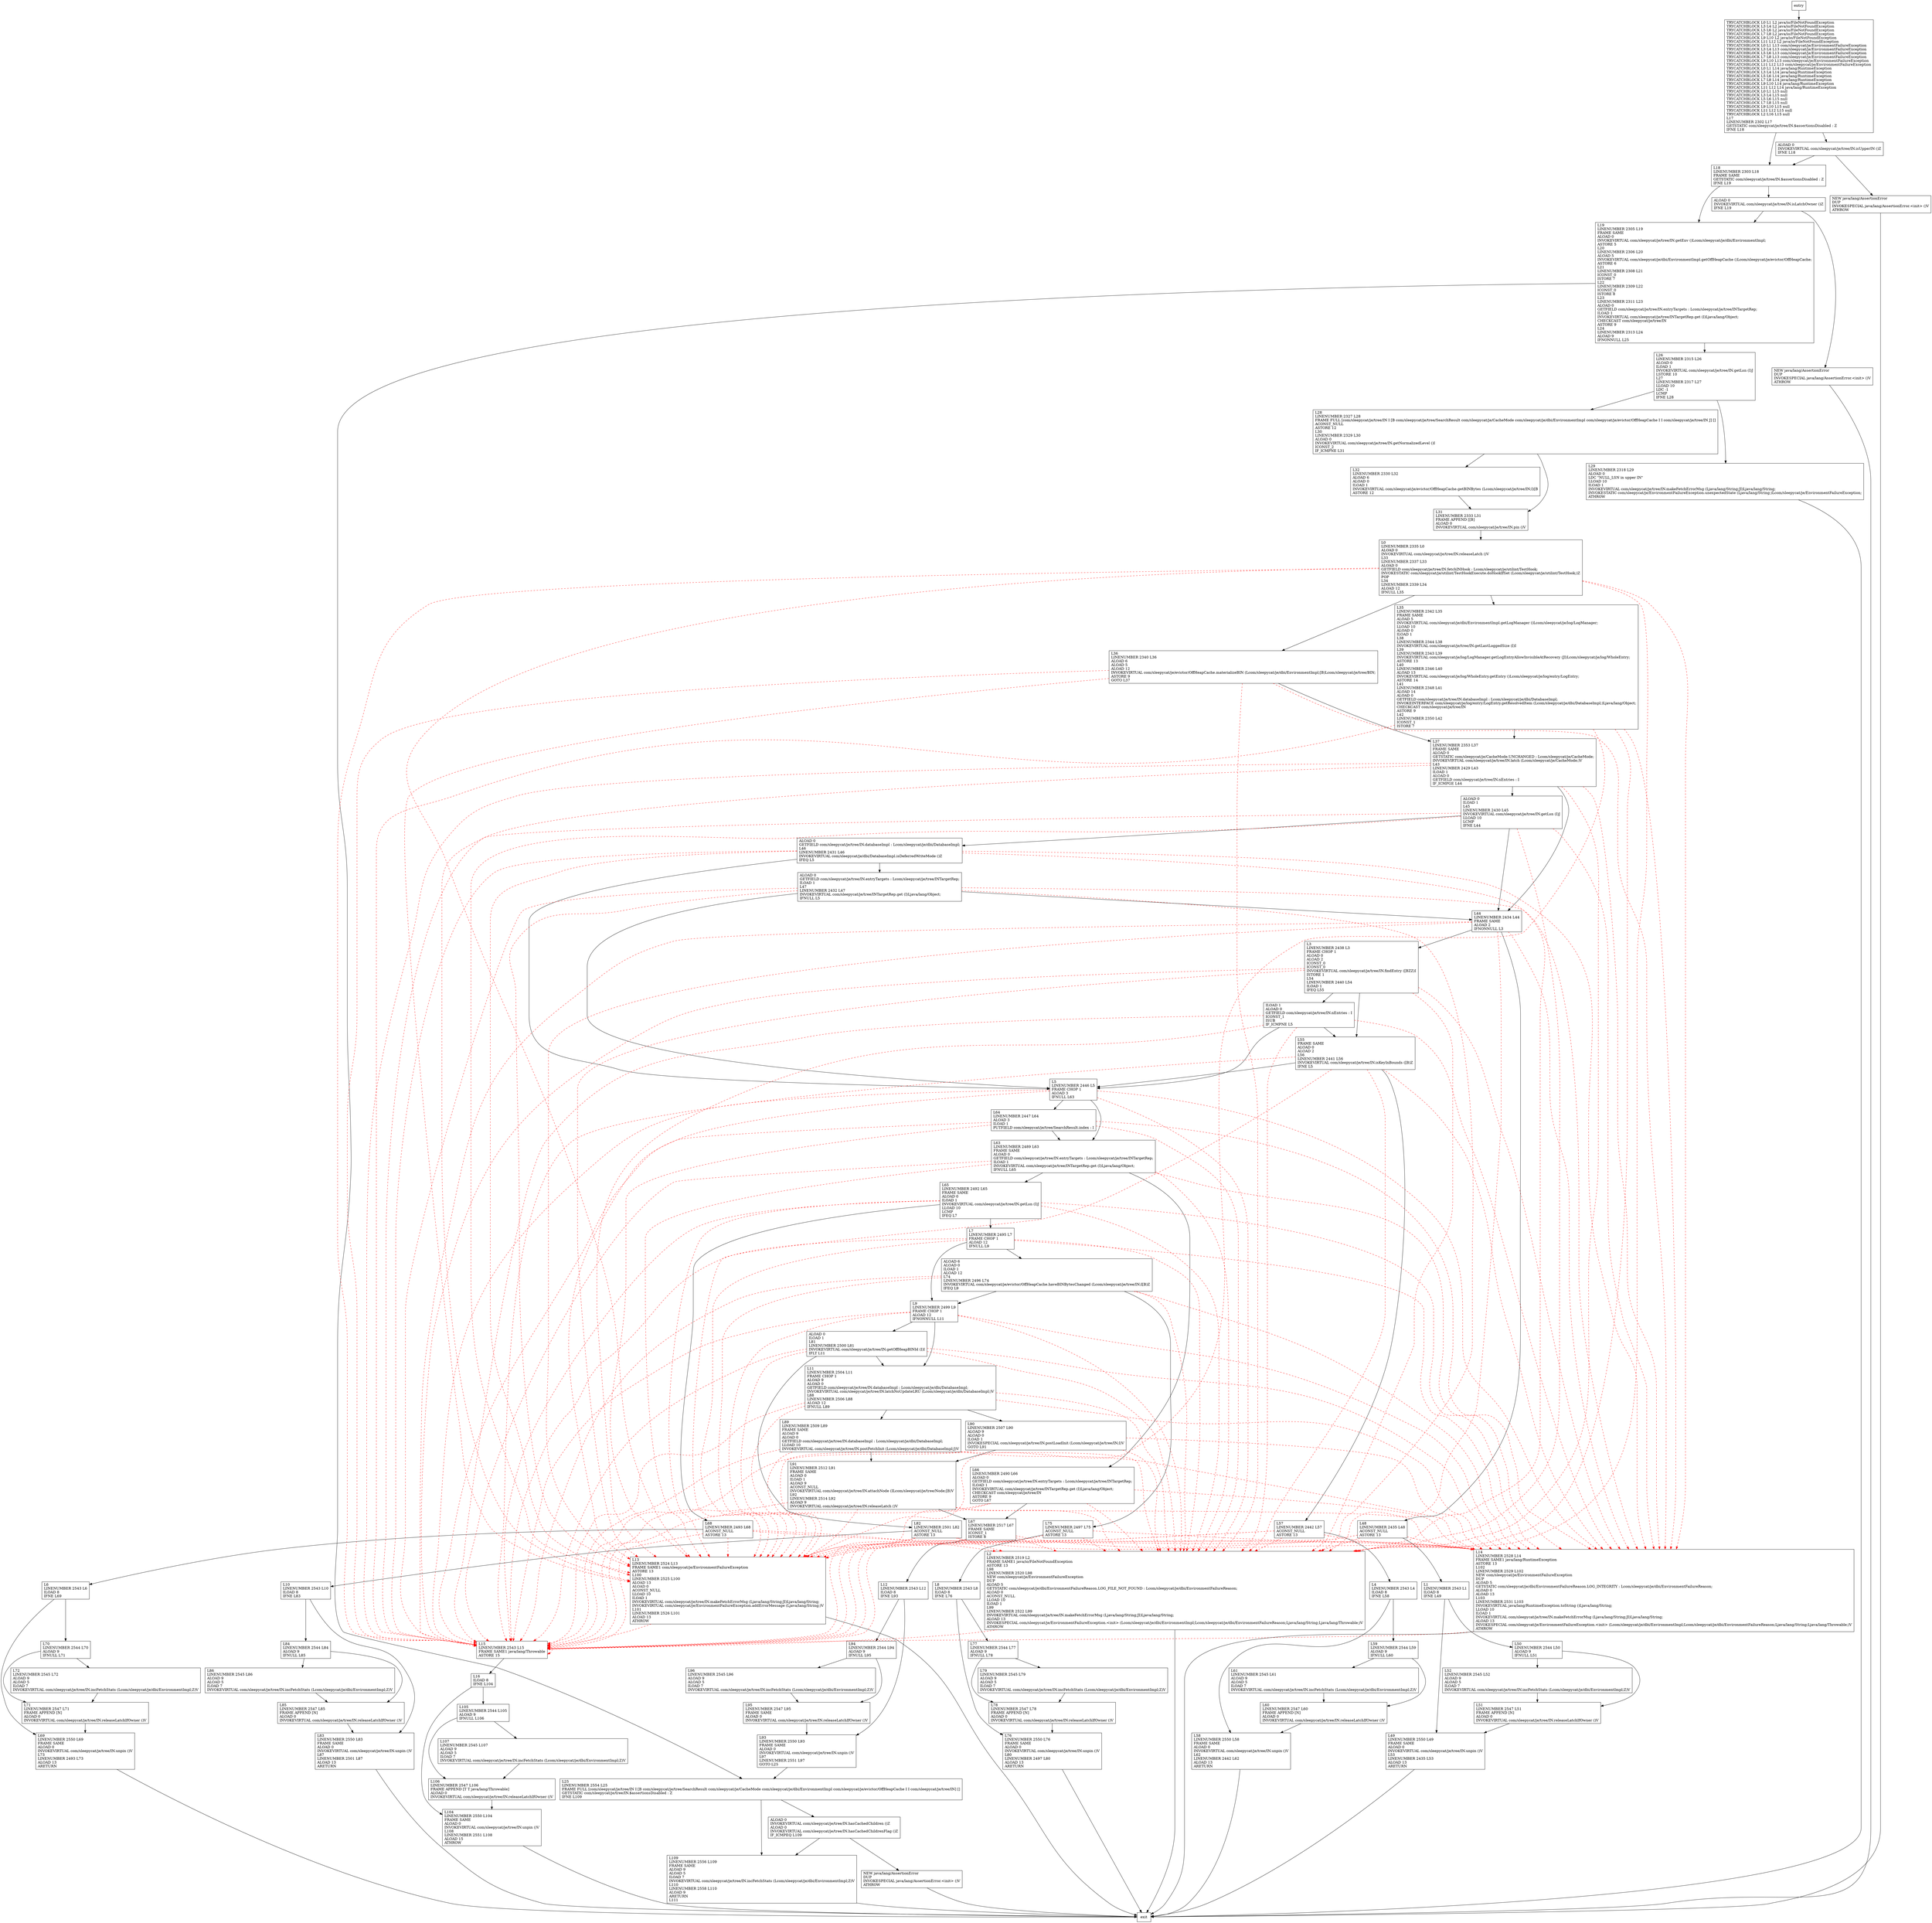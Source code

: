 digraph fetchINWithNoLatch {
node [shape=record];
298750703 [label="ALOAD 0\lINVOKEVIRTUAL com/sleepycat/je/tree/IN.hasCachedChildren ()Z\lALOAD 0\lINVOKEVIRTUAL com/sleepycat/je/tree/IN.hasCachedChildrenFlag ()Z\lIF_ICMPEQ L109\l"];
1449954384 [label="L8\lLINENUMBER 2543 L8\lILOAD 8\lIFNE L76\l"];
1151163405 [label="L90\lLINENUMBER 2507 L90\lALOAD 9\lALOAD 0\lILOAD 1\lINVOKESPECIAL com/sleepycat/je/tree/IN.postLoadInit (Lcom/sleepycat/je/tree/IN;I)V\lGOTO L91\l"];
680102732 [label="NEW java/lang/AssertionError\lDUP\lINVOKESPECIAL java/lang/AssertionError.\<init\> ()V\lATHROW\l"];
310913859 [label="L26\lLINENUMBER 2315 L26\lALOAD 0\lILOAD 1\lINVOKEVIRTUAL com/sleepycat/je/tree/IN.getLsn (I)J\lLSTORE 10\lL27\lLINENUMBER 2317 L27\lLLOAD 10\lLDC -1\lLCMP\lIFNE L28\l"];
1970947177 [label="L19\lLINENUMBER 2305 L19\lFRAME SAME\lALOAD 0\lINVOKEVIRTUAL com/sleepycat/je/tree/IN.getEnv ()Lcom/sleepycat/je/dbi/EnvironmentImpl;\lASTORE 5\lL20\lLINENUMBER 2306 L20\lALOAD 5\lINVOKEVIRTUAL com/sleepycat/je/dbi/EnvironmentImpl.getOffHeapCache ()Lcom/sleepycat/je/evictor/OffHeapCache;\lASTORE 6\lL21\lLINENUMBER 2308 L21\lICONST_0\lISTORE 7\lL22\lLINENUMBER 2309 L22\lICONST_0\lISTORE 8\lL23\lLINENUMBER 2311 L23\lALOAD 0\lGETFIELD com/sleepycat/je/tree/IN.entryTargets : Lcom/sleepycat/je/tree/INTargetRep;\lILOAD 1\lINVOKEVIRTUAL com/sleepycat/je/tree/INTargetRep.get (I)Ljava/lang/Object;\lCHECKCAST com/sleepycat/je/tree/IN\lASTORE 9\lL24\lLINENUMBER 2313 L24\lALOAD 9\lIFNONNULL L25\l"];
272582732 [label="L66\lLINENUMBER 2490 L66\lALOAD 0\lGETFIELD com/sleepycat/je/tree/IN.entryTargets : Lcom/sleepycat/je/tree/INTargetRep;\lILOAD 1\lINVOKEVIRTUAL com/sleepycat/je/tree/INTargetRep.get (I)Ljava/lang/Object;\lCHECKCAST com/sleepycat/je/tree/IN\lASTORE 9\lGOTO L67\l"];
863261711 [label="L104\lLINENUMBER 2550 L104\lFRAME SAME\lALOAD 0\lINVOKEVIRTUAL com/sleepycat/je/tree/IN.unpin ()V\lL108\lLINENUMBER 2551 L108\lALOAD 15\lATHROW\l"];
233436115 [label="L29\lLINENUMBER 2318 L29\lALOAD 0\lLDC \"NULL_LSN in upper IN\"\lLLOAD 10\lILOAD 1\lINVOKEVIRTUAL com/sleepycat/je/tree/IN.makeFetchErrorMsg (Ljava/lang/String;JI)Ljava/lang/String;\lINVOKESTATIC com/sleepycat/je/EnvironmentFailureException.unexpectedState (Ljava/lang/String;)Lcom/sleepycat/je/EnvironmentFailureException;\lATHROW\l"];
2029190276 [label="L3\lLINENUMBER 2438 L3\lFRAME CHOP 1\lALOAD 0\lALOAD 2\lICONST_0\lICONST_0\lINVOKEVIRTUAL com/sleepycat/je/tree/IN.findEntry ([BZZ)I\lISTORE 1\lL54\lLINENUMBER 2440 L54\lILOAD 1\lIFEQ L55\l"];
1313119114 [label="L12\lLINENUMBER 2543 L12\lILOAD 8\lIFNE L93\l"];
520366912 [label="L2\lLINENUMBER 2519 L2\lFRAME SAME1 java/io/FileNotFoundException\lASTORE 13\lL98\lLINENUMBER 2520 L98\lNEW com/sleepycat/je/EnvironmentFailureException\lDUP\lALOAD 5\lGETSTATIC com/sleepycat/je/dbi/EnvironmentFailureReason.LOG_FILE_NOT_FOUND : Lcom/sleepycat/je/dbi/EnvironmentFailureReason;\lALOAD 0\lACONST_NULL\lLLOAD 10\lILOAD 1\lL99\lLINENUMBER 2522 L99\lINVOKEVIRTUAL com/sleepycat/je/tree/IN.makeFetchErrorMsg (Ljava/lang/String;JI)Ljava/lang/String;\lALOAD 13\lINVOKESPECIAL com/sleepycat/je/EnvironmentFailureException.\<init\> (Lcom/sleepycat/je/dbi/EnvironmentImpl;Lcom/sleepycat/je/dbi/EnvironmentFailureReason;Ljava/lang/String;Ljava/lang/Throwable;)V\lATHROW\l"];
44409490 [label="ALOAD 0\lGETFIELD com/sleepycat/je/tree/IN.databaseImpl : Lcom/sleepycat/je/dbi/DatabaseImpl;\lL46\lLINENUMBER 2431 L46\lINVOKEVIRTUAL com/sleepycat/je/dbi/DatabaseImpl.isDeferredWriteMode ()Z\lIFEQ L5\l"];
830135665 [label="TRYCATCHBLOCK L0 L1 L2 java/io/FileNotFoundException\lTRYCATCHBLOCK L3 L4 L2 java/io/FileNotFoundException\lTRYCATCHBLOCK L5 L6 L2 java/io/FileNotFoundException\lTRYCATCHBLOCK L7 L8 L2 java/io/FileNotFoundException\lTRYCATCHBLOCK L9 L10 L2 java/io/FileNotFoundException\lTRYCATCHBLOCK L11 L12 L2 java/io/FileNotFoundException\lTRYCATCHBLOCK L0 L1 L13 com/sleepycat/je/EnvironmentFailureException\lTRYCATCHBLOCK L3 L4 L13 com/sleepycat/je/EnvironmentFailureException\lTRYCATCHBLOCK L5 L6 L13 com/sleepycat/je/EnvironmentFailureException\lTRYCATCHBLOCK L7 L8 L13 com/sleepycat/je/EnvironmentFailureException\lTRYCATCHBLOCK L9 L10 L13 com/sleepycat/je/EnvironmentFailureException\lTRYCATCHBLOCK L11 L12 L13 com/sleepycat/je/EnvironmentFailureException\lTRYCATCHBLOCK L0 L1 L14 java/lang/RuntimeException\lTRYCATCHBLOCK L3 L4 L14 java/lang/RuntimeException\lTRYCATCHBLOCK L5 L6 L14 java/lang/RuntimeException\lTRYCATCHBLOCK L7 L8 L14 java/lang/RuntimeException\lTRYCATCHBLOCK L9 L10 L14 java/lang/RuntimeException\lTRYCATCHBLOCK L11 L12 L14 java/lang/RuntimeException\lTRYCATCHBLOCK L0 L1 L15 null\lTRYCATCHBLOCK L3 L4 L15 null\lTRYCATCHBLOCK L5 L6 L15 null\lTRYCATCHBLOCK L7 L8 L15 null\lTRYCATCHBLOCK L9 L10 L15 null\lTRYCATCHBLOCK L11 L12 L15 null\lTRYCATCHBLOCK L2 L16 L15 null\lL17\lLINENUMBER 2302 L17\lGETSTATIC com/sleepycat/je/tree/IN.$assertionsDisabled : Z\lIFNE L18\l"];
2089915432 [label="L52\lLINENUMBER 2545 L52\lALOAD 9\lALOAD 5\lILOAD 7\lINVOKEVIRTUAL com/sleepycat/je/tree/IN.incFetchStats (Lcom/sleepycat/je/dbi/EnvironmentImpl;Z)V\l"];
1398561377 [label="L69\lLINENUMBER 2550 L69\lFRAME SAME\lALOAD 0\lINVOKEVIRTUAL com/sleepycat/je/tree/IN.unpin ()V\lL73\lLINENUMBER 2493 L73\lALOAD 13\lARETURN\l"];
1445137275 [label="L31\lLINENUMBER 2333 L31\lFRAME APPEND [[B]\lALOAD 0\lINVOKEVIRTUAL com/sleepycat/je/tree/IN.pin ()V\l"];
438784444 [label="L36\lLINENUMBER 2340 L36\lALOAD 6\lALOAD 5\lALOAD 12\lINVOKEVIRTUAL com/sleepycat/je/evictor/OffHeapCache.materializeBIN (Lcom/sleepycat/je/dbi/EnvironmentImpl;[B)Lcom/sleepycat/je/tree/BIN;\lASTORE 9\lGOTO L37\l"];
443039287 [label="L58\lLINENUMBER 2550 L58\lFRAME SAME\lALOAD 0\lINVOKEVIRTUAL com/sleepycat/je/tree/IN.unpin ()V\lL62\lLINENUMBER 2442 L62\lALOAD 13\lARETURN\l"];
1756766693 [label="L51\lLINENUMBER 2547 L51\lFRAME APPEND [N]\lALOAD 0\lINVOKEVIRTUAL com/sleepycat/je/tree/IN.releaseLatchIfOwner ()V\l"];
1992232243 [label="NEW java/lang/AssertionError\lDUP\lINVOKESPECIAL java/lang/AssertionError.\<init\> ()V\lATHROW\l"];
987449712 [label="L64\lLINENUMBER 2447 L64\lALOAD 3\lILOAD 1\lPUTFIELD com/sleepycat/je/tree/SearchResult.index : I\l"];
445183168 [label="L16\lILOAD 8\lIFNE L104\l"];
116749878 [label="ALOAD 0\lILOAD 1\lL45\lLINENUMBER 2430 L45\lINVOKEVIRTUAL com/sleepycat/je/tree/IN.getLsn (I)J\lLLOAD 10\lLCMP\lIFNE L44\l"];
2001411164 [label="L93\lLINENUMBER 2550 L93\lFRAME SAME\lALOAD 0\lINVOKEVIRTUAL com/sleepycat/je/tree/IN.unpin ()V\lL97\lLINENUMBER 2551 L97\lGOTO L25\l"];
1353732318 [label="L32\lLINENUMBER 2330 L32\lALOAD 6\lALOAD 0\lILOAD 1\lINVOKEVIRTUAL com/sleepycat/je/evictor/OffHeapCache.getBINBytes (Lcom/sleepycat/je/tree/IN;I)[B\lASTORE 12\l"];
1133020842 [label="L57\lLINENUMBER 2442 L57\lACONST_NULL\lASTORE 13\l"];
1003468688 [label="L68\lLINENUMBER 2493 L68\lACONST_NULL\lASTORE 13\l"];
1953580474 [label="L61\lLINENUMBER 2545 L61\lALOAD 9\lALOAD 5\lILOAD 7\lINVOKEVIRTUAL com/sleepycat/je/tree/IN.incFetchStats (Lcom/sleepycat/je/dbi/EnvironmentImpl;Z)V\l"];
603984742 [label="L96\lLINENUMBER 2545 L96\lALOAD 9\lALOAD 5\lILOAD 7\lINVOKEVIRTUAL com/sleepycat/je/tree/IN.incFetchStats (Lcom/sleepycat/je/dbi/EnvironmentImpl;Z)V\l"];
390851108 [label="L107\lLINENUMBER 2545 L107\lALOAD 9\lALOAD 5\lILOAD 7\lINVOKEVIRTUAL com/sleepycat/je/tree/IN.incFetchStats (Lcom/sleepycat/je/dbi/EnvironmentImpl;Z)V\l"];
2012037313 [label="L71\lLINENUMBER 2547 L71\lFRAME APPEND [N]\lALOAD 0\lINVOKEVIRTUAL com/sleepycat/je/tree/IN.releaseLatchIfOwner ()V\l"];
574372948 [label="ALOAD 0\lILOAD 1\lL81\lLINENUMBER 2500 L81\lINVOKEVIRTUAL com/sleepycat/je/tree/IN.getOffHeapBINId (I)I\lIFLT L11\l"];
1746922093 [label="L7\lLINENUMBER 2495 L7\lFRAME CHOP 1\lALOAD 12\lIFNULL L9\l"];
1777925646 [label="L83\lLINENUMBER 2550 L83\lFRAME SAME\lALOAD 0\lINVOKEVIRTUAL com/sleepycat/je/tree/IN.unpin ()V\lL87\lLINENUMBER 2501 L87\lALOAD 13\lARETURN\l"];
1387885399 [label="ILOAD 1\lALOAD 0\lGETFIELD com/sleepycat/je/tree/IN.nEntries : I\lICONST_1\lISUB\lIF_ICMPNE L5\l"];
963967793 [label="L13\lLINENUMBER 2524 L13\lFRAME SAME1 com/sleepycat/je/EnvironmentFailureException\lASTORE 13\lL100\lLINENUMBER 2525 L100\lALOAD 13\lALOAD 0\lACONST_NULL\lLLOAD 10\lILOAD 1\lINVOKEVIRTUAL com/sleepycat/je/tree/IN.makeFetchErrorMsg (Ljava/lang/String;JI)Ljava/lang/String;\lINVOKEVIRTUAL com/sleepycat/je/EnvironmentFailureException.addErrorMessage (Ljava/lang/String;)V\lL101\lLINENUMBER 2526 L101\lALOAD 13\lATHROW\l"];
1494769222 [label="L94\lLINENUMBER 2544 L94\lALOAD 9\lIFNULL L95\l"];
1495023672 [label="NEW java/lang/AssertionError\lDUP\lINVOKESPECIAL java/lang/AssertionError.\<init\> ()V\lATHROW\l"];
200449341 [label="L76\lLINENUMBER 2550 L76\lFRAME SAME\lALOAD 0\lINVOKEVIRTUAL com/sleepycat/je/tree/IN.unpin ()V\lL80\lLINENUMBER 2497 L80\lALOAD 13\lARETURN\l"];
485622321 [label="L105\lLINENUMBER 2544 L105\lALOAD 9\lIFNULL L106\l"];
644057822 [label="L49\lLINENUMBER 2550 L49\lFRAME SAME\lALOAD 0\lINVOKEVIRTUAL com/sleepycat/je/tree/IN.unpin ()V\lL53\lLINENUMBER 2435 L53\lALOAD 13\lARETURN\l"];
174599950 [label="L79\lLINENUMBER 2545 L79\lALOAD 9\lALOAD 5\lILOAD 7\lINVOKEVIRTUAL com/sleepycat/je/tree/IN.incFetchStats (Lcom/sleepycat/je/dbi/EnvironmentImpl;Z)V\l"];
1530918222 [label="L67\lLINENUMBER 2517 L67\lFRAME SAME\lICONST_1\lISTORE 8\l"];
896957559 [label="L25\lLINENUMBER 2554 L25\lFRAME FULL [com/sleepycat/je/tree/IN I [B com/sleepycat/je/tree/SearchResult com/sleepycat/je/CacheMode com/sleepycat/je/dbi/EnvironmentImpl com/sleepycat/je/evictor/OffHeapCache I I com/sleepycat/je/tree/IN] []\lGETSTATIC com/sleepycat/je/tree/IN.$assertionsDisabled : Z\lIFNE L109\l"];
844880268 [label="L1\lLINENUMBER 2543 L1\lILOAD 8\lIFNE L49\l"];
1805866450 [label="L10\lLINENUMBER 2543 L10\lILOAD 8\lIFNE L83\l"];
2056208906 [label="L77\lLINENUMBER 2544 L77\lALOAD 9\lIFNULL L78\l"];
1790691290 [label="L85\lLINENUMBER 2547 L85\lFRAME APPEND [N]\lALOAD 0\lINVOKEVIRTUAL com/sleepycat/je/tree/IN.releaseLatchIfOwner ()V\l"];
1418994084 [label="ALOAD 0\lGETFIELD com/sleepycat/je/tree/IN.entryTargets : Lcom/sleepycat/je/tree/INTargetRep;\lILOAD 1\lL47\lLINENUMBER 2432 L47\lINVOKEVIRTUAL com/sleepycat/je/tree/INTargetRep.get (I)Ljava/lang/Object;\lIFNULL L5\l"];
1373173133 [label="L70\lLINENUMBER 2544 L70\lALOAD 9\lIFNULL L71\l"];
684859060 [label="ALOAD 0\lINVOKEVIRTUAL com/sleepycat/je/tree/IN.isLatchOwner ()Z\lIFNE L19\l"];
2096666185 [label="L11\lLINENUMBER 2504 L11\lFRAME CHOP 1\lALOAD 9\lALOAD 0\lGETFIELD com/sleepycat/je/tree/IN.databaseImpl : Lcom/sleepycat/je/dbi/DatabaseImpl;\lINVOKEVIRTUAL com/sleepycat/je/tree/IN.latchNoUpdateLRU (Lcom/sleepycat/je/dbi/DatabaseImpl;)V\lL88\lLINENUMBER 2506 L88\lALOAD 12\lIFNULL L89\l"];
1910218533 [label="L0\lLINENUMBER 2335 L0\lALOAD 0\lINVOKEVIRTUAL com/sleepycat/je/tree/IN.releaseLatch ()V\lL33\lLINENUMBER 2337 L33\lALOAD 0\lGETFIELD com/sleepycat/je/tree/IN.fetchINHook : Lcom/sleepycat/je/utilint/TestHook;\lINVOKESTATIC com/sleepycat/je/utilint/TestHookExecute.doHookIfSet (Lcom/sleepycat/je/utilint/TestHook;)Z\lPOP\lL34\lLINENUMBER 2339 L34\lALOAD 12\lIFNULL L35\l"];
581938634 [label="L44\lLINENUMBER 2434 L44\lFRAME SAME\lALOAD 2\lIFNONNULL L3\l"];
868770863 [label="L55\lFRAME SAME\lALOAD 0\lALOAD 2\lL56\lLINENUMBER 2441 L56\lINVOKEVIRTUAL com/sleepycat/je/tree/IN.isKeyInBounds ([B)Z\lIFNE L5\l"];
370342807 [label="L84\lLINENUMBER 2544 L84\lALOAD 9\lIFNULL L85\l"];
9140957 [label="L109\lLINENUMBER 2556 L109\lFRAME SAME\lALOAD 9\lALOAD 5\lILOAD 7\lINVOKEVIRTUAL com/sleepycat/je/tree/IN.incFetchStats (Lcom/sleepycat/je/dbi/EnvironmentImpl;Z)V\lL110\lLINENUMBER 2558 L110\lALOAD 9\lARETURN\lL111\l"];
55760358 [label="L59\lLINENUMBER 2544 L59\lALOAD 9\lIFNULL L60\l"];
336993543 [label="L35\lLINENUMBER 2342 L35\lFRAME SAME\lALOAD 5\lINVOKEVIRTUAL com/sleepycat/je/dbi/EnvironmentImpl.getLogManager ()Lcom/sleepycat/je/log/LogManager;\lLLOAD 10\lALOAD 0\lILOAD 1\lL38\lLINENUMBER 2344 L38\lINVOKEVIRTUAL com/sleepycat/je/tree/IN.getLastLoggedSize (I)I\lL39\lLINENUMBER 2343 L39\lINVOKEVIRTUAL com/sleepycat/je/log/LogManager.getLogEntryAllowInvisibleAtRecovery (JI)Lcom/sleepycat/je/log/WholeEntry;\lASTORE 13\lL40\lLINENUMBER 2346 L40\lALOAD 13\lINVOKEVIRTUAL com/sleepycat/je/log/WholeEntry.getEntry ()Lcom/sleepycat/je/log/entry/LogEntry;\lASTORE 14\lL41\lLINENUMBER 2348 L41\lALOAD 14\lALOAD 0\lGETFIELD com/sleepycat/je/tree/IN.databaseImpl : Lcom/sleepycat/je/dbi/DatabaseImpl;\lINVOKEINTERFACE com/sleepycat/je/log/entry/LogEntry.getResolvedItem (Lcom/sleepycat/je/dbi/DatabaseImpl;)Ljava/lang/Object;\lCHECKCAST com/sleepycat/je/tree/IN\lASTORE 9\lL42\lLINENUMBER 2350 L42\lICONST_1\lISTORE 7\l"];
70990291 [label="L18\lLINENUMBER 2303 L18\lFRAME SAME\lGETSTATIC com/sleepycat/je/tree/IN.$assertionsDisabled : Z\lIFNE L19\l"];
216273658 [label="L106\lLINENUMBER 2547 L106\lFRAME APPEND [T T java/lang/Throwable]\lALOAD 0\lINVOKEVIRTUAL com/sleepycat/je/tree/IN.releaseLatchIfOwner ()V\l"];
2038278598 [label="L48\lLINENUMBER 2435 L48\lACONST_NULL\lASTORE 13\l"];
800281733 [label="L63\lLINENUMBER 2489 L63\lFRAME SAME\lALOAD 0\lGETFIELD com/sleepycat/je/tree/IN.entryTargets : Lcom/sleepycat/je/tree/INTargetRep;\lILOAD 1\lINVOKEVIRTUAL com/sleepycat/je/tree/INTargetRep.get (I)Ljava/lang/Object;\lIFNULL L65\l"];
658175392 [label="ALOAD 6\lALOAD 0\lILOAD 1\lALOAD 12\lL74\lLINENUMBER 2496 L74\lINVOKEVIRTUAL com/sleepycat/je/evictor/OffHeapCache.haveBINBytesChanged (Lcom/sleepycat/je/tree/IN;I[B)Z\lIFEQ L9\l"];
827853467 [label="L72\lLINENUMBER 2545 L72\lALOAD 9\lALOAD 5\lILOAD 7\lINVOKEVIRTUAL com/sleepycat/je/tree/IN.incFetchStats (Lcom/sleepycat/je/dbi/EnvironmentImpl;Z)V\l"];
53588424 [label="L28\lLINENUMBER 2327 L28\lFRAME FULL [com/sleepycat/je/tree/IN I [B com/sleepycat/je/tree/SearchResult com/sleepycat/je/CacheMode com/sleepycat/je/dbi/EnvironmentImpl com/sleepycat/je/evictor/OffHeapCache I I com/sleepycat/je/tree/IN J] []\lACONST_NULL\lASTORE 12\lL30\lLINENUMBER 2329 L30\lALOAD 0\lINVOKEVIRTUAL com/sleepycat/je/tree/IN.getNormalizedLevel ()I\lICONST_2\lIF_ICMPNE L31\l"];
1220793478 [label="L37\lLINENUMBER 2353 L37\lFRAME SAME\lALOAD 0\lGETSTATIC com/sleepycat/je/CacheMode.UNCHANGED : Lcom/sleepycat/je/CacheMode;\lINVOKEVIRTUAL com/sleepycat/je/tree/IN.latch (Lcom/sleepycat/je/CacheMode;)V\lL43\lLINENUMBER 2429 L43\lILOAD 1\lALOAD 0\lGETFIELD com/sleepycat/je/tree/IN.nEntries : I\lIF_ICMPGE L44\l"];
1942692031 [label="L60\lLINENUMBER 2547 L60\lFRAME APPEND [N]\lALOAD 0\lINVOKEVIRTUAL com/sleepycat/je/tree/IN.releaseLatchIfOwner ()V\l"];
1839841598 [label="L91\lLINENUMBER 2512 L91\lFRAME SAME\lALOAD 0\lILOAD 1\lALOAD 9\lACONST_NULL\lINVOKEVIRTUAL com/sleepycat/je/tree/IN.attachNode (ILcom/sleepycat/je/tree/Node;[B)V\lL92\lLINENUMBER 2514 L92\lALOAD 9\lINVOKEVIRTUAL com/sleepycat/je/tree/IN.releaseLatch ()V\l"];
228222264 [label="ALOAD 0\lINVOKEVIRTUAL com/sleepycat/je/tree/IN.isUpperIN ()Z\lIFNE L18\l"];
965100162 [label="L5\lLINENUMBER 2446 L5\lFRAME CHOP 1\lALOAD 3\lIFNULL L63\l"];
124137689 [label="L6\lLINENUMBER 2543 L6\lILOAD 8\lIFNE L69\l"];
126064361 [label="L95\lLINENUMBER 2547 L95\lFRAME SAME\lALOAD 0\lINVOKEVIRTUAL com/sleepycat/je/tree/IN.releaseLatchIfOwner ()V\l"];
1435483037 [label="L86\lLINENUMBER 2545 L86\lALOAD 9\lALOAD 5\lILOAD 7\lINVOKEVIRTUAL com/sleepycat/je/tree/IN.incFetchStats (Lcom/sleepycat/je/dbi/EnvironmentImpl;Z)V\l"];
167579058 [label="L50\lLINENUMBER 2544 L50\lALOAD 9\lIFNULL L51\l"];
1208493064 [label="L14\lLINENUMBER 2528 L14\lFRAME SAME1 java/lang/RuntimeException\lASTORE 13\lL102\lLINENUMBER 2529 L102\lNEW com/sleepycat/je/EnvironmentFailureException\lDUP\lALOAD 5\lGETSTATIC com/sleepycat/je/dbi/EnvironmentFailureReason.LOG_INTEGRITY : Lcom/sleepycat/je/dbi/EnvironmentFailureReason;\lALOAD 0\lALOAD 13\lL103\lLINENUMBER 2531 L103\lINVOKEVIRTUAL java/lang/RuntimeException.toString ()Ljava/lang/String;\lLLOAD 10\lILOAD 1\lINVOKEVIRTUAL com/sleepycat/je/tree/IN.makeFetchErrorMsg (Ljava/lang/String;JI)Ljava/lang/String;\lALOAD 13\lINVOKESPECIAL com/sleepycat/je/EnvironmentFailureException.\<init\> (Lcom/sleepycat/je/dbi/EnvironmentImpl;Lcom/sleepycat/je/dbi/EnvironmentFailureReason;Ljava/lang/String;Ljava/lang/Throwable;)V\lATHROW\l"];
1855820644 [label="L65\lLINENUMBER 2492 L65\lFRAME SAME\lALOAD 0\lILOAD 1\lINVOKEVIRTUAL com/sleepycat/je/tree/IN.getLsn (I)J\lLLOAD 10\lLCMP\lIFEQ L7\l"];
1442674184 [label="L4\lLINENUMBER 2543 L4\lILOAD 8\lIFNE L58\l"];
1035490731 [label="L78\lLINENUMBER 2547 L78\lFRAME APPEND [N]\lALOAD 0\lINVOKEVIRTUAL com/sleepycat/je/tree/IN.releaseLatchIfOwner ()V\l"];
1171441994 [label="L89\lLINENUMBER 2509 L89\lFRAME SAME\lALOAD 9\lALOAD 0\lGETFIELD com/sleepycat/je/tree/IN.databaseImpl : Lcom/sleepycat/je/dbi/DatabaseImpl;\lLLOAD 10\lINVOKEVIRTUAL com/sleepycat/je/tree/IN.postFetchInit (Lcom/sleepycat/je/dbi/DatabaseImpl;J)V\l"];
1576359501 [label="L9\lLINENUMBER 2499 L9\lFRAME CHOP 1\lALOAD 12\lIFNONNULL L11\l"];
1895475614 [label="L15\lLINENUMBER 2543 L15\lFRAME SAME1 java/lang/Throwable\lASTORE 15\l"];
581149963 [label="L82\lLINENUMBER 2501 L82\lACONST_NULL\lASTORE 13\l"];
369376372 [label="L75\lLINENUMBER 2497 L75\lACONST_NULL\lASTORE 13\l"];
entry;
exit;
298750703 -> 9140957
298750703 -> 1495023672
1449954384 -> 2056208906
1449954384 -> 200449341
1151163405 -> 520366912 [style=dashed, color=red]
1151163405 -> 1208493064 [style=dashed, color=red]
1151163405 -> 1839841598
1151163405 -> 1895475614 [style=dashed, color=red]
1151163405 -> 963967793 [style=dashed, color=red]
680102732 -> exit
310913859 -> 53588424
310913859 -> 233436115
1970947177 -> 310913859
1970947177 -> 896957559
272582732 -> 520366912 [style=dashed, color=red]
272582732 -> 1208493064 [style=dashed, color=red]
272582732 -> 1530918222
272582732 -> 1895475614 [style=dashed, color=red]
272582732 -> 963967793 [style=dashed, color=red]
863261711 -> exit
233436115 -> exit
2029190276 -> 520366912 [style=dashed, color=red]
2029190276 -> 1208493064 [style=dashed, color=red]
2029190276 -> 868770863
2029190276 -> 1387885399
2029190276 -> 1895475614 [style=dashed, color=red]
2029190276 -> 963967793 [style=dashed, color=red]
1313119114 -> 2001411164
1313119114 -> 1494769222
520366912 -> exit
520366912 -> 1895475614 [style=dashed, color=red]
44409490 -> 520366912 [style=dashed, color=red]
44409490 -> 1208493064 [style=dashed, color=red]
44409490 -> 1418994084
44409490 -> 965100162
44409490 -> 1895475614 [style=dashed, color=red]
44409490 -> 963967793 [style=dashed, color=red]
830135665 -> 228222264
830135665 -> 70990291
2089915432 -> 1756766693
1398561377 -> exit
1445137275 -> 1910218533
438784444 -> 520366912 [style=dashed, color=red]
438784444 -> 1208493064 [style=dashed, color=red]
438784444 -> 1220793478
438784444 -> 1895475614 [style=dashed, color=red]
438784444 -> 963967793 [style=dashed, color=red]
443039287 -> exit
1756766693 -> 644057822
1992232243 -> exit
987449712 -> 520366912 [style=dashed, color=red]
987449712 -> 1208493064 [style=dashed, color=red]
987449712 -> 1895475614 [style=dashed, color=red]
987449712 -> 963967793 [style=dashed, color=red]
987449712 -> 800281733
445183168 -> 863261711
445183168 -> 485622321
116749878 -> 520366912 [style=dashed, color=red]
116749878 -> 1208493064 [style=dashed, color=red]
116749878 -> 44409490
116749878 -> 1895475614 [style=dashed, color=red]
116749878 -> 581938634
116749878 -> 963967793 [style=dashed, color=red]
2001411164 -> 896957559
1353732318 -> 1445137275
1133020842 -> 520366912 [style=dashed, color=red]
1133020842 -> 1208493064 [style=dashed, color=red]
1133020842 -> 1442674184
1133020842 -> 1895475614 [style=dashed, color=red]
1133020842 -> 963967793 [style=dashed, color=red]
1003468688 -> 520366912 [style=dashed, color=red]
1003468688 -> 1208493064 [style=dashed, color=red]
1003468688 -> 1895475614 [style=dashed, color=red]
1003468688 -> 124137689
1003468688 -> 963967793 [style=dashed, color=red]
1953580474 -> 1942692031
603984742 -> 126064361
390851108 -> 216273658
2012037313 -> 1398561377
entry -> 830135665
574372948 -> 520366912 [style=dashed, color=red]
574372948 -> 1208493064 [style=dashed, color=red]
574372948 -> 1895475614 [style=dashed, color=red]
574372948 -> 2096666185
574372948 -> 963967793 [style=dashed, color=red]
574372948 -> 581149963
1746922093 -> 520366912 [style=dashed, color=red]
1746922093 -> 1208493064 [style=dashed, color=red]
1746922093 -> 1576359501
1746922093 -> 1895475614 [style=dashed, color=red]
1746922093 -> 963967793 [style=dashed, color=red]
1746922093 -> 658175392
1777925646 -> exit
1387885399 -> 520366912 [style=dashed, color=red]
1387885399 -> 1208493064 [style=dashed, color=red]
1387885399 -> 868770863
1387885399 -> 965100162
1387885399 -> 1895475614 [style=dashed, color=red]
1387885399 -> 963967793 [style=dashed, color=red]
963967793 -> exit
963967793 -> 1895475614 [style=dashed, color=red]
1494769222 -> 126064361
1494769222 -> 603984742
1495023672 -> exit
200449341 -> exit
485622321 -> 216273658
485622321 -> 390851108
644057822 -> exit
174599950 -> 1035490731
1530918222 -> 520366912 [style=dashed, color=red]
1530918222 -> 1208493064 [style=dashed, color=red]
1530918222 -> 1895475614 [style=dashed, color=red]
1530918222 -> 963967793 [style=dashed, color=red]
1530918222 -> 1313119114
896957559 -> 298750703
896957559 -> 9140957
844880268 -> 644057822
844880268 -> 167579058
1805866450 -> 370342807
1805866450 -> 1777925646
2056208906 -> 174599950
2056208906 -> 1035490731
1790691290 -> 1777925646
1418994084 -> 520366912 [style=dashed, color=red]
1418994084 -> 1208493064 [style=dashed, color=red]
1418994084 -> 965100162
1418994084 -> 1895475614 [style=dashed, color=red]
1418994084 -> 581938634
1418994084 -> 963967793 [style=dashed, color=red]
1373173133 -> 827853467
1373173133 -> 2012037313
684859060 -> 1970947177
684859060 -> 1992232243
2096666185 -> 520366912 [style=dashed, color=red]
2096666185 -> 1208493064 [style=dashed, color=red]
2096666185 -> 1151163405
2096666185 -> 1171441994
2096666185 -> 1895475614 [style=dashed, color=red]
2096666185 -> 963967793 [style=dashed, color=red]
1910218533 -> 520366912 [style=dashed, color=red]
1910218533 -> 1208493064 [style=dashed, color=red]
1910218533 -> 336993543
1910218533 -> 1895475614 [style=dashed, color=red]
1910218533 -> 963967793 [style=dashed, color=red]
1910218533 -> 438784444
581938634 -> 520366912 [style=dashed, color=red]
581938634 -> 1208493064 [style=dashed, color=red]
581938634 -> 1895475614 [style=dashed, color=red]
581938634 -> 2029190276
581938634 -> 963967793 [style=dashed, color=red]
581938634 -> 2038278598
868770863 -> 520366912 [style=dashed, color=red]
868770863 -> 1208493064 [style=dashed, color=red]
868770863 -> 1133020842
868770863 -> 965100162
868770863 -> 1895475614 [style=dashed, color=red]
868770863 -> 963967793 [style=dashed, color=red]
370342807 -> 1790691290
370342807 -> 1435483037
9140957 -> exit
55760358 -> 1942692031
55760358 -> 1953580474
336993543 -> 520366912 [style=dashed, color=red]
336993543 -> 1208493064 [style=dashed, color=red]
336993543 -> 1220793478
336993543 -> 1895475614 [style=dashed, color=red]
336993543 -> 963967793 [style=dashed, color=red]
70990291 -> 1970947177
70990291 -> 684859060
216273658 -> 863261711
2038278598 -> 520366912 [style=dashed, color=red]
2038278598 -> 1208493064 [style=dashed, color=red]
2038278598 -> 844880268
2038278598 -> 1895475614 [style=dashed, color=red]
2038278598 -> 963967793 [style=dashed, color=red]
800281733 -> 520366912 [style=dashed, color=red]
800281733 -> 1855820644
800281733 -> 1208493064 [style=dashed, color=red]
800281733 -> 272582732
800281733 -> 1895475614 [style=dashed, color=red]
800281733 -> 963967793 [style=dashed, color=red]
658175392 -> 520366912 [style=dashed, color=red]
658175392 -> 1208493064 [style=dashed, color=red]
658175392 -> 1576359501
658175392 -> 1895475614 [style=dashed, color=red]
658175392 -> 963967793 [style=dashed, color=red]
658175392 -> 369376372
827853467 -> 2012037313
53588424 -> 1353732318
53588424 -> 1445137275
1220793478 -> 520366912 [style=dashed, color=red]
1220793478 -> 1208493064 [style=dashed, color=red]
1220793478 -> 116749878
1220793478 -> 1895475614 [style=dashed, color=red]
1220793478 -> 581938634
1220793478 -> 963967793 [style=dashed, color=red]
1942692031 -> 443039287
1839841598 -> 520366912 [style=dashed, color=red]
1839841598 -> 1208493064 [style=dashed, color=red]
1839841598 -> 1530918222
1839841598 -> 1895475614 [style=dashed, color=red]
1839841598 -> 963967793 [style=dashed, color=red]
228222264 -> 680102732
228222264 -> 70990291
965100162 -> 520366912 [style=dashed, color=red]
965100162 -> 1208493064 [style=dashed, color=red]
965100162 -> 1895475614 [style=dashed, color=red]
965100162 -> 963967793 [style=dashed, color=red]
965100162 -> 800281733
965100162 -> 987449712
124137689 -> 1398561377
124137689 -> 1373173133
126064361 -> 2001411164
1435483037 -> 1790691290
167579058 -> 2089915432
167579058 -> 1756766693
1208493064 -> exit
1208493064 -> 1895475614 [style=dashed, color=red]
1855820644 -> 520366912 [style=dashed, color=red]
1855820644 -> 1208493064 [style=dashed, color=red]
1855820644 -> 1746922093
1855820644 -> 1003468688
1855820644 -> 1895475614 [style=dashed, color=red]
1855820644 -> 963967793 [style=dashed, color=red]
1442674184 -> 55760358
1442674184 -> 443039287
1035490731 -> 200449341
1171441994 -> 520366912 [style=dashed, color=red]
1171441994 -> 1208493064 [style=dashed, color=red]
1171441994 -> 1839841598
1171441994 -> 1895475614 [style=dashed, color=red]
1171441994 -> 963967793 [style=dashed, color=red]
1576359501 -> 520366912 [style=dashed, color=red]
1576359501 -> 1208493064 [style=dashed, color=red]
1576359501 -> 574372948
1576359501 -> 1895475614 [style=dashed, color=red]
1576359501 -> 2096666185
1576359501 -> 963967793 [style=dashed, color=red]
1895475614 -> 445183168
1895475614 -> 1895475614 [style=dashed, color=red]
581149963 -> 520366912 [style=dashed, color=red]
581149963 -> 1208493064 [style=dashed, color=red]
581149963 -> 1805866450
581149963 -> 1895475614 [style=dashed, color=red]
581149963 -> 963967793 [style=dashed, color=red]
369376372 -> 520366912 [style=dashed, color=red]
369376372 -> 1208493064 [style=dashed, color=red]
369376372 -> 1449954384
369376372 -> 1895475614 [style=dashed, color=red]
369376372 -> 963967793 [style=dashed, color=red]
}
